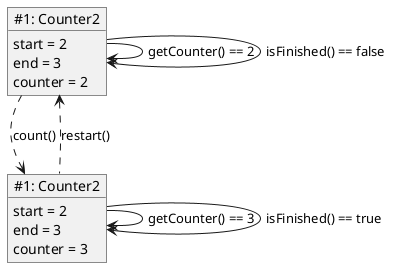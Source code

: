 @startuml
object "~#1: Counter2" as counter1 {
	start = 2
	end = 3
	counter = 2
}
counter1 -> counter1: getCounter() == 2
counter1 -> counter1: isFinished() == false

object "~#1: Counter2" as counter2 {
	start = 2
	end = 3
	counter = 3
}
counter1 ..d> counter2: count()
counter2 -> counter2: getCounter() == 3
counter2 -> counter2: isFinished() == true

counter2 ..u> counter1: restart()
@enduml
